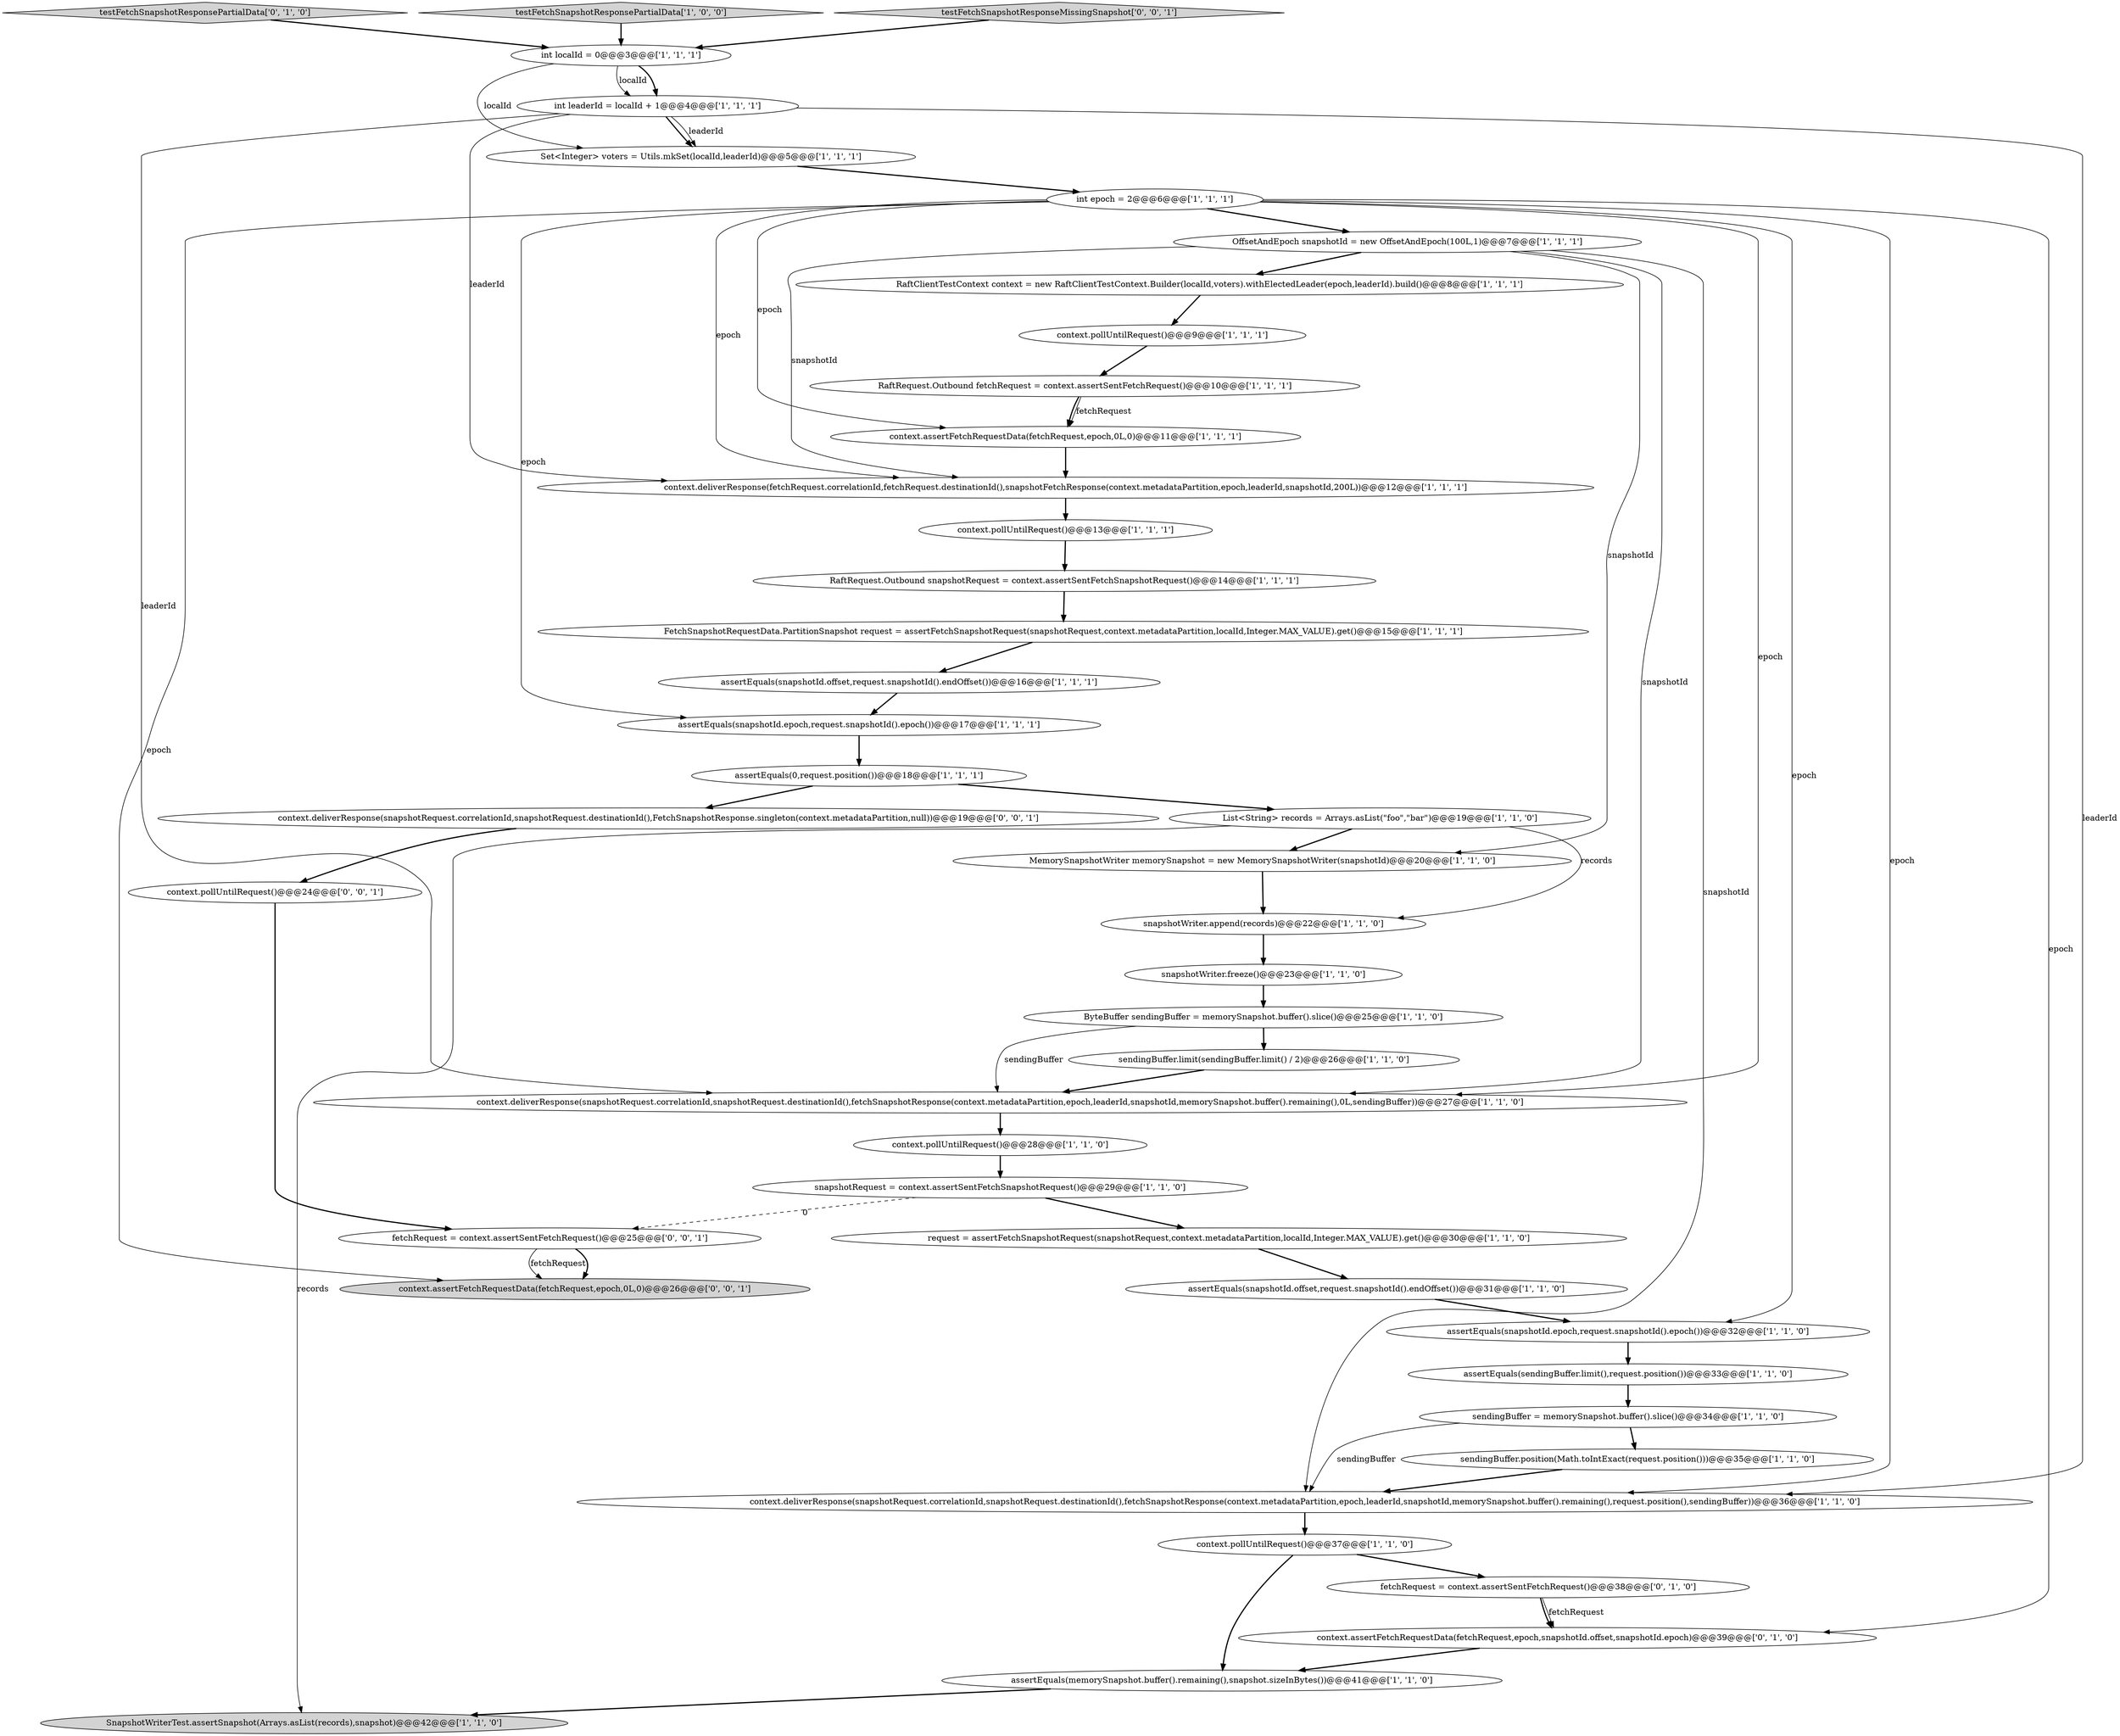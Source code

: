 digraph {
36 [style = filled, label = "testFetchSnapshotResponsePartialData['0', '1', '0']", fillcolor = lightgray, shape = diamond image = "AAA0AAABBB2BBB"];
26 [style = filled, label = "int epoch = 2@@@6@@@['1', '1', '1']", fillcolor = white, shape = ellipse image = "AAA0AAABBB1BBB"];
2 [style = filled, label = "sendingBuffer.position(Math.toIntExact(request.position()))@@@35@@@['1', '1', '0']", fillcolor = white, shape = ellipse image = "AAA0AAABBB1BBB"];
39 [style = filled, label = "fetchRequest = context.assertSentFetchRequest()@@@25@@@['0', '0', '1']", fillcolor = white, shape = ellipse image = "AAA0AAABBB3BBB"];
30 [style = filled, label = "assertEquals(0,request.position())@@@18@@@['1', '1', '1']", fillcolor = white, shape = ellipse image = "AAA0AAABBB1BBB"];
5 [style = filled, label = "sendingBuffer.limit(sendingBuffer.limit() / 2)@@@26@@@['1', '1', '0']", fillcolor = white, shape = ellipse image = "AAA0AAABBB1BBB"];
14 [style = filled, label = "request = assertFetchSnapshotRequest(snapshotRequest,context.metadataPartition,localId,Integer.MAX_VALUE).get()@@@30@@@['1', '1', '0']", fillcolor = white, shape = ellipse image = "AAA0AAABBB1BBB"];
19 [style = filled, label = "context.pollUntilRequest()@@@9@@@['1', '1', '1']", fillcolor = white, shape = ellipse image = "AAA0AAABBB1BBB"];
25 [style = filled, label = "assertEquals(memorySnapshot.buffer().remaining(),snapshot.sizeInBytes())@@@41@@@['1', '1', '0']", fillcolor = white, shape = ellipse image = "AAA0AAABBB1BBB"];
21 [style = filled, label = "ByteBuffer sendingBuffer = memorySnapshot.buffer().slice()@@@25@@@['1', '1', '0']", fillcolor = white, shape = ellipse image = "AAA0AAABBB1BBB"];
1 [style = filled, label = "MemorySnapshotWriter memorySnapshot = new MemorySnapshotWriter(snapshotId)@@@20@@@['1', '1', '0']", fillcolor = white, shape = ellipse image = "AAA0AAABBB1BBB"];
27 [style = filled, label = "sendingBuffer = memorySnapshot.buffer().slice()@@@34@@@['1', '1', '0']", fillcolor = white, shape = ellipse image = "AAA0AAABBB1BBB"];
20 [style = filled, label = "context.deliverResponse(snapshotRequest.correlationId,snapshotRequest.destinationId(),fetchSnapshotResponse(context.metadataPartition,epoch,leaderId,snapshotId,memorySnapshot.buffer().remaining(),request.position(),sendingBuffer))@@@36@@@['1', '1', '0']", fillcolor = white, shape = ellipse image = "AAA0AAABBB1BBB"];
17 [style = filled, label = "context.deliverResponse(fetchRequest.correlationId,fetchRequest.destinationId(),snapshotFetchResponse(context.metadataPartition,epoch,leaderId,snapshotId,200L))@@@12@@@['1', '1', '1']", fillcolor = white, shape = ellipse image = "AAA0AAABBB1BBB"];
34 [style = filled, label = "context.deliverResponse(snapshotRequest.correlationId,snapshotRequest.destinationId(),fetchSnapshotResponse(context.metadataPartition,epoch,leaderId,snapshotId,memorySnapshot.buffer().remaining(),0L,sendingBuffer))@@@27@@@['1', '1', '0']", fillcolor = white, shape = ellipse image = "AAA0AAABBB1BBB"];
37 [style = filled, label = "fetchRequest = context.assertSentFetchRequest()@@@38@@@['0', '1', '0']", fillcolor = white, shape = ellipse image = "AAA1AAABBB2BBB"];
42 [style = filled, label = "context.deliverResponse(snapshotRequest.correlationId,snapshotRequest.destinationId(),FetchSnapshotResponse.singleton(context.metadataPartition,null))@@@19@@@['0', '0', '1']", fillcolor = white, shape = ellipse image = "AAA0AAABBB3BBB"];
3 [style = filled, label = "assertEquals(snapshotId.offset,request.snapshotId().endOffset())@@@31@@@['1', '1', '0']", fillcolor = white, shape = ellipse image = "AAA0AAABBB1BBB"];
8 [style = filled, label = "RaftClientTestContext context = new RaftClientTestContext.Builder(localId,voters).withElectedLeader(epoch,leaderId).build()@@@8@@@['1', '1', '1']", fillcolor = white, shape = ellipse image = "AAA0AAABBB1BBB"];
41 [style = filled, label = "context.pollUntilRequest()@@@24@@@['0', '0', '1']", fillcolor = white, shape = ellipse image = "AAA0AAABBB3BBB"];
28 [style = filled, label = "assertEquals(sendingBuffer.limit(),request.position())@@@33@@@['1', '1', '0']", fillcolor = white, shape = ellipse image = "AAA0AAABBB1BBB"];
4 [style = filled, label = "RaftRequest.Outbound fetchRequest = context.assertSentFetchRequest()@@@10@@@['1', '1', '1']", fillcolor = white, shape = ellipse image = "AAA0AAABBB1BBB"];
10 [style = filled, label = "assertEquals(snapshotId.epoch,request.snapshotId().epoch())@@@17@@@['1', '1', '1']", fillcolor = white, shape = ellipse image = "AAA0AAABBB1BBB"];
23 [style = filled, label = "context.pollUntilRequest()@@@37@@@['1', '1', '0']", fillcolor = white, shape = ellipse image = "AAA0AAABBB1BBB"];
12 [style = filled, label = "snapshotWriter.append(records)@@@22@@@['1', '1', '0']", fillcolor = white, shape = ellipse image = "AAA0AAABBB1BBB"];
31 [style = filled, label = "Set<Integer> voters = Utils.mkSet(localId,leaderId)@@@5@@@['1', '1', '1']", fillcolor = white, shape = ellipse image = "AAA0AAABBB1BBB"];
15 [style = filled, label = "RaftRequest.Outbound snapshotRequest = context.assertSentFetchSnapshotRequest()@@@14@@@['1', '1', '1']", fillcolor = white, shape = ellipse image = "AAA0AAABBB1BBB"];
35 [style = filled, label = "snapshotWriter.freeze()@@@23@@@['1', '1', '0']", fillcolor = white, shape = ellipse image = "AAA0AAABBB1BBB"];
18 [style = filled, label = "SnapshotWriterTest.assertSnapshot(Arrays.asList(records),snapshot)@@@42@@@['1', '1', '0']", fillcolor = lightgray, shape = ellipse image = "AAA0AAABBB1BBB"];
32 [style = filled, label = "assertEquals(snapshotId.epoch,request.snapshotId().epoch())@@@32@@@['1', '1', '0']", fillcolor = white, shape = ellipse image = "AAA0AAABBB1BBB"];
24 [style = filled, label = "assertEquals(snapshotId.offset,request.snapshotId().endOffset())@@@16@@@['1', '1', '1']", fillcolor = white, shape = ellipse image = "AAA0AAABBB1BBB"];
29 [style = filled, label = "int leaderId = localId + 1@@@4@@@['1', '1', '1']", fillcolor = white, shape = ellipse image = "AAA0AAABBB1BBB"];
33 [style = filled, label = "context.assertFetchRequestData(fetchRequest,epoch,0L,0)@@@11@@@['1', '1', '1']", fillcolor = white, shape = ellipse image = "AAA0AAABBB1BBB"];
13 [style = filled, label = "snapshotRequest = context.assertSentFetchSnapshotRequest()@@@29@@@['1', '1', '0']", fillcolor = white, shape = ellipse image = "AAA0AAABBB1BBB"];
22 [style = filled, label = "context.pollUntilRequest()@@@28@@@['1', '1', '0']", fillcolor = white, shape = ellipse image = "AAA0AAABBB1BBB"];
38 [style = filled, label = "context.assertFetchRequestData(fetchRequest,epoch,snapshotId.offset,snapshotId.epoch)@@@39@@@['0', '1', '0']", fillcolor = white, shape = ellipse image = "AAA1AAABBB2BBB"];
9 [style = filled, label = "testFetchSnapshotResponsePartialData['1', '0', '0']", fillcolor = lightgray, shape = diamond image = "AAA0AAABBB1BBB"];
40 [style = filled, label = "context.assertFetchRequestData(fetchRequest,epoch,0L,0)@@@26@@@['0', '0', '1']", fillcolor = lightgray, shape = ellipse image = "AAA0AAABBB3BBB"];
43 [style = filled, label = "testFetchSnapshotResponseMissingSnapshot['0', '0', '1']", fillcolor = lightgray, shape = diamond image = "AAA0AAABBB3BBB"];
11 [style = filled, label = "context.pollUntilRequest()@@@13@@@['1', '1', '1']", fillcolor = white, shape = ellipse image = "AAA0AAABBB1BBB"];
6 [style = filled, label = "int localId = 0@@@3@@@['1', '1', '1']", fillcolor = white, shape = ellipse image = "AAA0AAABBB1BBB"];
7 [style = filled, label = "FetchSnapshotRequestData.PartitionSnapshot request = assertFetchSnapshotRequest(snapshotRequest,context.metadataPartition,localId,Integer.MAX_VALUE).get()@@@15@@@['1', '1', '1']", fillcolor = white, shape = ellipse image = "AAA0AAABBB1BBB"];
0 [style = filled, label = "OffsetAndEpoch snapshotId = new OffsetAndEpoch(100L,1)@@@7@@@['1', '1', '1']", fillcolor = white, shape = ellipse image = "AAA0AAABBB1BBB"];
16 [style = filled, label = "List<String> records = Arrays.asList(\"foo\",\"bar\")@@@19@@@['1', '1', '0']", fillcolor = white, shape = ellipse image = "AAA0AAABBB1BBB"];
21->34 [style = solid, label="sendingBuffer"];
20->23 [style = bold, label=""];
38->25 [style = bold, label=""];
26->38 [style = solid, label="epoch"];
0->17 [style = solid, label="snapshotId"];
7->24 [style = bold, label=""];
23->25 [style = bold, label=""];
8->19 [style = bold, label=""];
14->3 [style = bold, label=""];
43->6 [style = bold, label=""];
10->30 [style = bold, label=""];
27->2 [style = bold, label=""];
1->12 [style = bold, label=""];
36->6 [style = bold, label=""];
37->38 [style = solid, label="fetchRequest"];
16->12 [style = solid, label="records"];
0->34 [style = solid, label="snapshotId"];
26->20 [style = solid, label="epoch"];
33->17 [style = bold, label=""];
26->0 [style = bold, label=""];
13->39 [style = dashed, label="0"];
5->34 [style = bold, label=""];
0->8 [style = bold, label=""];
11->15 [style = bold, label=""];
4->33 [style = solid, label="fetchRequest"];
41->39 [style = bold, label=""];
25->18 [style = bold, label=""];
29->34 [style = solid, label="leaderId"];
31->26 [style = bold, label=""];
15->7 [style = bold, label=""];
6->31 [style = solid, label="localId"];
26->40 [style = solid, label="epoch"];
24->10 [style = bold, label=""];
30->16 [style = bold, label=""];
3->32 [style = bold, label=""];
9->6 [style = bold, label=""];
28->27 [style = bold, label=""];
42->41 [style = bold, label=""];
37->38 [style = bold, label=""];
0->1 [style = solid, label="snapshotId"];
6->29 [style = bold, label=""];
16->1 [style = bold, label=""];
27->20 [style = solid, label="sendingBuffer"];
39->40 [style = solid, label="fetchRequest"];
22->13 [style = bold, label=""];
32->28 [style = bold, label=""];
26->17 [style = solid, label="epoch"];
12->35 [style = bold, label=""];
4->33 [style = bold, label=""];
26->34 [style = solid, label="epoch"];
29->17 [style = solid, label="leaderId"];
29->31 [style = bold, label=""];
21->5 [style = bold, label=""];
2->20 [style = bold, label=""];
16->18 [style = solid, label="records"];
19->4 [style = bold, label=""];
17->11 [style = bold, label=""];
35->21 [style = bold, label=""];
6->29 [style = solid, label="localId"];
29->31 [style = solid, label="leaderId"];
39->40 [style = bold, label=""];
26->10 [style = solid, label="epoch"];
23->37 [style = bold, label=""];
34->22 [style = bold, label=""];
13->14 [style = bold, label=""];
29->20 [style = solid, label="leaderId"];
30->42 [style = bold, label=""];
26->33 [style = solid, label="epoch"];
0->20 [style = solid, label="snapshotId"];
26->32 [style = solid, label="epoch"];
}
